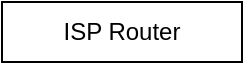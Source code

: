 <mxfile version="21.7.4" type="github">
  <diagram name="Page-1" id="7RePraVGX_zmLUjVQbP9">
    <mxGraphModel dx="832" dy="447" grid="1" gridSize="10" guides="1" tooltips="1" connect="1" arrows="1" fold="1" page="1" pageScale="1" pageWidth="850" pageHeight="1100" math="0" shadow="0">
      <root>
        <mxCell id="0" />
        <mxCell id="1" parent="0" />
        <mxCell id="Y0M-OfIT1dq3hXtCHLes-1" value="ISP Router" style="rounded=0;whiteSpace=wrap;html=1;" vertex="1" parent="1">
          <mxGeometry x="350" y="10" width="120" height="30" as="geometry" />
        </mxCell>
      </root>
    </mxGraphModel>
  </diagram>
</mxfile>
